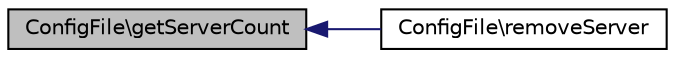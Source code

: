 digraph G
{
  edge [fontname="Helvetica",fontsize="10",labelfontname="Helvetica",labelfontsize="10"];
  node [fontname="Helvetica",fontsize="10",shape=record];
  rankdir="LR";
  Node1 [label="ConfigFile\\getServerCount",height=0.2,width=0.4,color="black", fillcolor="grey75", style="filled" fontcolor="black"];
  Node1 -> Node2 [dir="back",color="midnightblue",fontsize="10",style="solid",fontname="Helvetica"];
  Node2 [label="ConfigFile\\removeServer",height=0.2,width=0.4,color="black", fillcolor="white", style="filled",URL="$classConfigFile.html#a01064a8c58fb47cad6755ddd8eda9103",tooltip="Removes server."];
}
